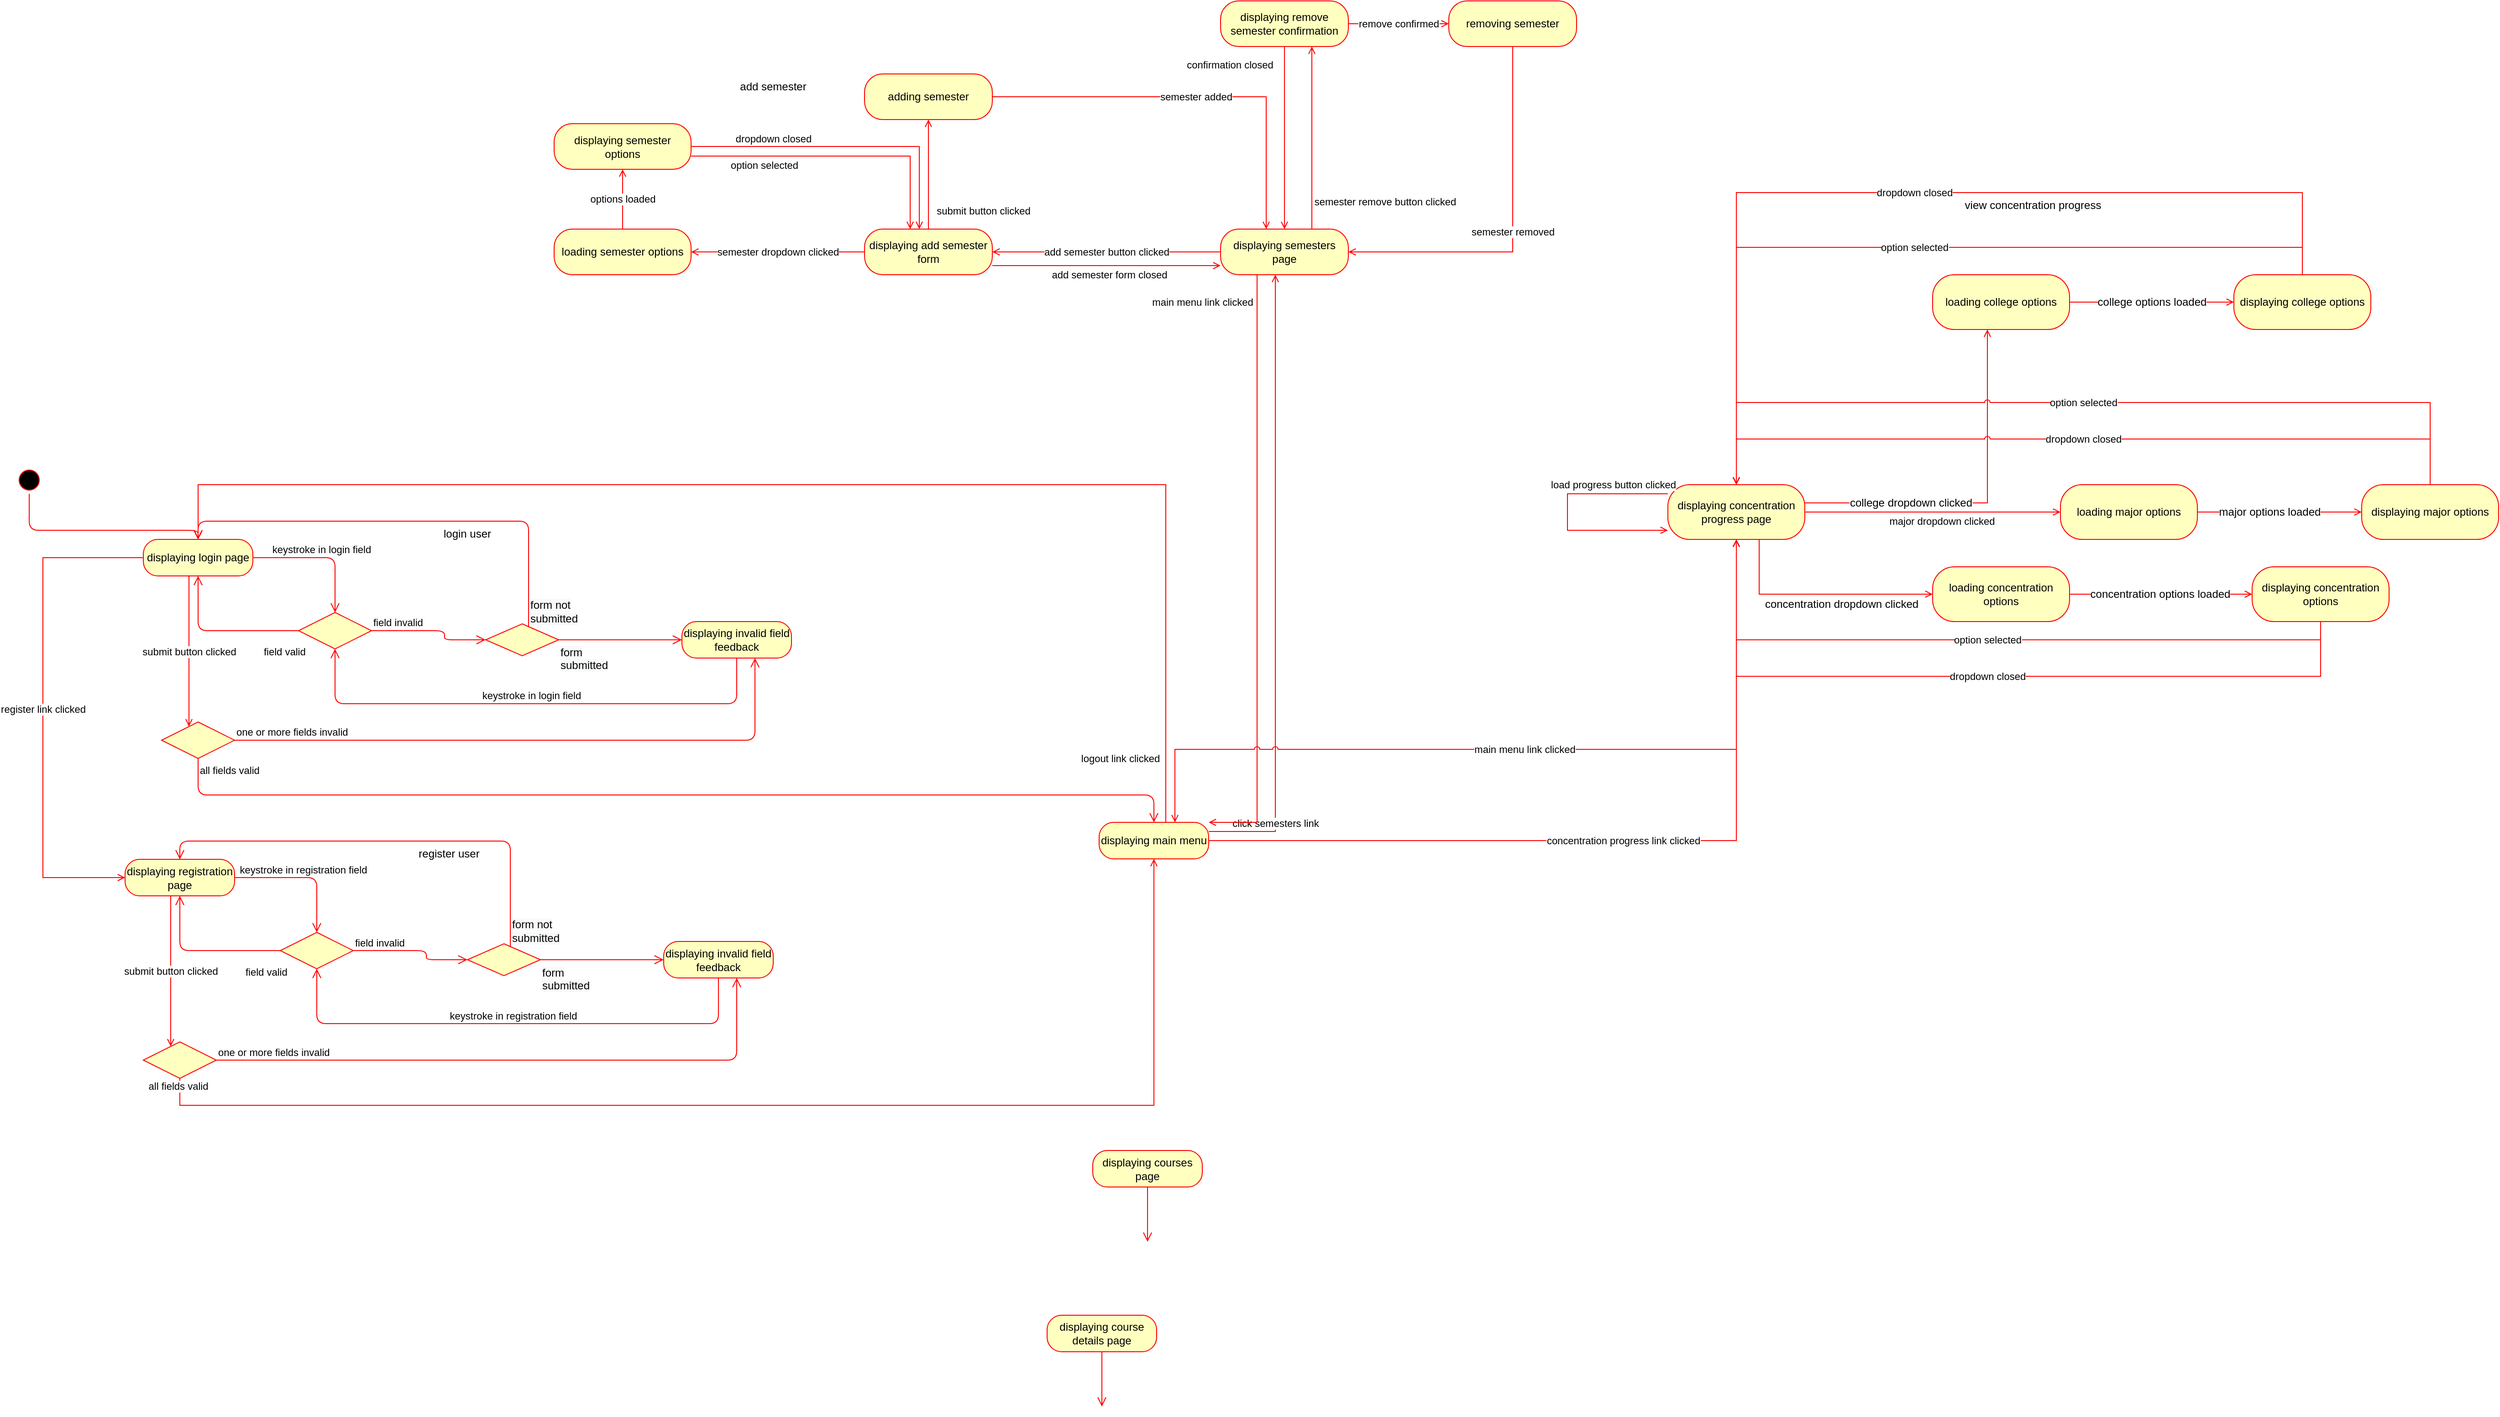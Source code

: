 <?xml version="1.0" encoding="UTF-8"?>
<mxfile compressed="false" version="12.1.7" type="device" pages="1"><diagram id="qxIXQQoXLA4KPB8yL7MM" name="Page-3"><mxGraphModel dx="1956" dy="2103" grid="1" gridSize="10" guides="1" tooltips="1" connect="1" arrows="1" fold="1" page="1" pageScale="1" pageWidth="850" pageHeight="1100" math="0" shadow="0"><root><mxCell id="4MsPIWo7bYqa63KtsmRX-0"/><mxCell id="4MsPIWo7bYqa63KtsmRX-1" parent="4MsPIWo7bYqa63KtsmRX-0"/><mxCell id="jKgChk9jsnmrzc-Fg9rp-60" value="click semesters link" style="edgeStyle=orthogonalEdgeStyle;rounded=0;orthogonalLoop=1;jettySize=auto;html=1;endArrow=open;endFill=0;strokeColor=#FF0000;" parent="4MsPIWo7bYqa63KtsmRX-1" source="jKgChk9jsnmrzc-Fg9rp-0" target="jKgChk9jsnmrzc-Fg9rp-10" edge="1"><mxGeometry x="-0.76" relative="1" as="geometry"><Array as="points"><mxPoint x="1110" y="200"/></Array><mxPoint as="offset"/></mxGeometry></mxCell><mxCell id="jKgChk9jsnmrzc-Fg9rp-61" value="logout link clicked" style="edgeStyle=orthogonalEdgeStyle;rounded=0;orthogonalLoop=1;jettySize=auto;html=1;endArrow=open;endFill=0;strokeColor=#FF0000;" parent="4MsPIWo7bYqa63KtsmRX-1" source="jKgChk9jsnmrzc-Fg9rp-0" target="jKgChk9jsnmrzc-Fg9rp-5" edge="1"><mxGeometry x="-0.436" y="300" relative="1" as="geometry"><Array as="points"><mxPoint x="990" y="-180"/><mxPoint x="-70" y="-180"/></Array><mxPoint as="offset"/></mxGeometry></mxCell><mxCell id="jKgChk9jsnmrzc-Fg9rp-64" value="concentration progress link clicked" style="edgeStyle=orthogonalEdgeStyle;rounded=0;orthogonalLoop=1;jettySize=auto;html=1;endArrow=open;endFill=0;strokeColor=#FF0000;" parent="4MsPIWo7bYqa63KtsmRX-1" source="jKgChk9jsnmrzc-Fg9rp-0" target="jKgChk9jsnmrzc-Fg9rp-62" edge="1"><mxGeometry relative="1" as="geometry"/></mxCell><mxCell id="jKgChk9jsnmrzc-Fg9rp-0" value="displaying main menu" style="rounded=1;whiteSpace=wrap;html=1;arcSize=40;fontColor=#000000;fillColor=#ffffc0;strokeColor=#ff0000;" parent="4MsPIWo7bYqa63KtsmRX-1" vertex="1"><mxGeometry x="917" y="190" width="120" height="40" as="geometry"/></mxCell><mxCell id="jKgChk9jsnmrzc-Fg9rp-43" value="register link clicked" style="edgeStyle=orthogonalEdgeStyle;rounded=0;orthogonalLoop=1;jettySize=auto;html=1;endArrow=open;endFill=0;strokeColor=#FF0000;" parent="4MsPIWo7bYqa63KtsmRX-1" source="jKgChk9jsnmrzc-Fg9rp-5" target="jKgChk9jsnmrzc-Fg9rp-7" edge="1"><mxGeometry relative="1" as="geometry"><Array as="points"><mxPoint x="-100" y="-100"/><mxPoint x="-240" y="-100"/><mxPoint x="-240" y="221"/></Array></mxGeometry></mxCell><mxCell id="jKgChk9jsnmrzc-Fg9rp-96" value="add semester button clicked" style="edgeStyle=orthogonalEdgeStyle;rounded=0;jumpStyle=arc;orthogonalLoop=1;jettySize=auto;html=1;endArrow=open;endFill=0;strokeColor=#FF0000;" parent="4MsPIWo7bYqa63KtsmRX-1" source="jKgChk9jsnmrzc-Fg9rp-10" target="jKgChk9jsnmrzc-Fg9rp-95" edge="1"><mxGeometry relative="1" as="geometry"/></mxCell><mxCell id="jKgChk9jsnmrzc-Fg9rp-110" value="semester remove button clicked" style="edgeStyle=orthogonalEdgeStyle;rounded=0;jumpStyle=arc;orthogonalLoop=1;jettySize=auto;html=1;endArrow=open;endFill=0;strokeColor=#FF0000;" parent="4MsPIWo7bYqa63KtsmRX-1" source="jKgChk9jsnmrzc-Fg9rp-10" target="jKgChk9jsnmrzc-Fg9rp-109" edge="1"><mxGeometry x="0.198" y="-121" relative="1" as="geometry"><Array as="points"><mxPoint x="1150" y="-580"/><mxPoint x="1150" y="-580"/></Array><mxPoint x="-41" y="90" as="offset"/></mxGeometry></mxCell><mxCell id="jKgChk9jsnmrzc-Fg9rp-116" value="main menu link clicked" style="edgeStyle=orthogonalEdgeStyle;rounded=0;jumpStyle=arc;orthogonalLoop=1;jettySize=auto;html=1;endArrow=open;endFill=0;strokeColor=#FF0000;" parent="4MsPIWo7bYqa63KtsmRX-1" source="jKgChk9jsnmrzc-Fg9rp-10" target="jKgChk9jsnmrzc-Fg9rp-0" edge="1"><mxGeometry x="1" y="-570" relative="1" as="geometry"><Array as="points"><mxPoint x="1090" y="190"/></Array><mxPoint x="-7" as="offset"/></mxGeometry></mxCell><mxCell id="jKgChk9jsnmrzc-Fg9rp-10" value="displaying semesters page" style="rounded=1;whiteSpace=wrap;html=1;arcSize=40;fontColor=#000000;fillColor=#ffffc0;strokeColor=#ff0000;" parent="4MsPIWo7bYqa63KtsmRX-1" vertex="1"><mxGeometry x="1050" y="-460" width="140" height="50" as="geometry"/></mxCell><mxCell id="jKgChk9jsnmrzc-Fg9rp-12" value="displaying courses page" style="rounded=1;whiteSpace=wrap;html=1;arcSize=40;fontColor=#000000;fillColor=#ffffc0;strokeColor=#ff0000;" parent="4MsPIWo7bYqa63KtsmRX-1" vertex="1"><mxGeometry x="910" y="549.5" width="120" height="40" as="geometry"/></mxCell><mxCell id="jKgChk9jsnmrzc-Fg9rp-13" value="" style="edgeStyle=orthogonalEdgeStyle;html=1;verticalAlign=bottom;endArrow=open;endSize=8;strokeColor=#ff0000;" parent="4MsPIWo7bYqa63KtsmRX-1" source="jKgChk9jsnmrzc-Fg9rp-12" edge="1"><mxGeometry relative="1" as="geometry"><mxPoint x="970" y="649.5" as="targetPoint"/></mxGeometry></mxCell><mxCell id="jKgChk9jsnmrzc-Fg9rp-14" value="displaying course details page" style="rounded=1;whiteSpace=wrap;html=1;arcSize=40;fontColor=#000000;fillColor=#ffffc0;strokeColor=#ff0000;" parent="4MsPIWo7bYqa63KtsmRX-1" vertex="1"><mxGeometry x="860" y="730" width="120" height="40" as="geometry"/></mxCell><mxCell id="jKgChk9jsnmrzc-Fg9rp-15" value="" style="edgeStyle=orthogonalEdgeStyle;html=1;verticalAlign=bottom;endArrow=open;endSize=8;strokeColor=#ff0000;" parent="4MsPIWo7bYqa63KtsmRX-1" source="jKgChk9jsnmrzc-Fg9rp-14" edge="1"><mxGeometry relative="1" as="geometry"><mxPoint x="920" y="830" as="targetPoint"/></mxGeometry></mxCell><mxCell id="jKgChk9jsnmrzc-Fg9rp-20" value="" style="ellipse;html=1;shape=startState;fillColor=#000000;strokeColor=#ff0000;" parent="4MsPIWo7bYqa63KtsmRX-1" vertex="1"><mxGeometry x="-270" y="-200" width="30" height="30" as="geometry"/></mxCell><mxCell id="jKgChk9jsnmrzc-Fg9rp-21" value="" style="edgeStyle=orthogonalEdgeStyle;html=1;verticalAlign=bottom;endArrow=open;endSize=8;strokeColor=#ff0000;" parent="4MsPIWo7bYqa63KtsmRX-1" source="jKgChk9jsnmrzc-Fg9rp-20" target="jKgChk9jsnmrzc-Fg9rp-5" edge="1"><mxGeometry relative="1" as="geometry"><mxPoint x="-130" y="-180" as="targetPoint"/><Array as="points"><mxPoint x="-255" y="-130"/></Array></mxGeometry></mxCell><mxCell id="jKgChk9jsnmrzc-Fg9rp-40" value="all fields valid" style="edgeStyle=orthogonalEdgeStyle;html=1;align=left;verticalAlign=top;endArrow=open;endSize=8;strokeColor=#ff0000;" parent="4MsPIWo7bYqa63KtsmRX-1" source="jKgChk9jsnmrzc-Fg9rp-38" target="jKgChk9jsnmrzc-Fg9rp-0" edge="1"><mxGeometry x="-1" relative="1" as="geometry"><mxPoint x="-70" y="180" as="targetPoint"/><Array as="points"><mxPoint x="-70" y="160"/><mxPoint x="977" y="160"/></Array></mxGeometry></mxCell><mxCell id="jKgChk9jsnmrzc-Fg9rp-58" value="all fields valid" style="edgeStyle=orthogonalEdgeStyle;rounded=0;orthogonalLoop=1;jettySize=auto;html=1;endArrow=open;endFill=0;strokeColor=#FF0000;" parent="4MsPIWo7bYqa63KtsmRX-1" source="jKgChk9jsnmrzc-Fg9rp-55" target="jKgChk9jsnmrzc-Fg9rp-0" edge="1"><mxGeometry x="-0.957" y="32" relative="1" as="geometry"><Array as="points"><mxPoint x="-90" y="500"/><mxPoint x="977" y="500"/></Array><mxPoint x="-2" y="11" as="offset"/></mxGeometry></mxCell><mxCell id="jKgChk9jsnmrzc-Fg9rp-57" value="login user" style="group;collapsible=1;" parent="4MsPIWo7bYqa63KtsmRX-1" vertex="1" connectable="0"><mxGeometry x="-130" y="-140" width="710" height="260" as="geometry"><mxRectangle x="-130" y="-140" width="80" height="20" as="alternateBounds"/></mxGeometry></mxCell><mxCell id="jKgChk9jsnmrzc-Fg9rp-5" value="displaying login page" style="rounded=1;whiteSpace=wrap;html=1;arcSize=40;fontColor=#000000;fillColor=#ffffc0;strokeColor=#ff0000;" parent="jKgChk9jsnmrzc-Fg9rp-57" vertex="1"><mxGeometry y="20" width="120" height="40" as="geometry"/></mxCell><mxCell id="jKgChk9jsnmrzc-Fg9rp-6" value="keystroke in login field" style="edgeStyle=orthogonalEdgeStyle;html=1;verticalAlign=bottom;endArrow=open;endSize=8;strokeColor=#ff0000;" parent="jKgChk9jsnmrzc-Fg9rp-57" source="jKgChk9jsnmrzc-Fg9rp-5" target="jKgChk9jsnmrzc-Fg9rp-22" edge="1"><mxGeometry relative="1" as="geometry"><mxPoint x="60" y="150" as="targetPoint"/></mxGeometry></mxCell><mxCell id="jKgChk9jsnmrzc-Fg9rp-22" value="" style="rhombus;whiteSpace=wrap;html=1;fillColor=#ffffc0;strokeColor=#ff0000;" parent="jKgChk9jsnmrzc-Fg9rp-57" vertex="1"><mxGeometry x="170" y="100" width="80" height="40" as="geometry"/></mxCell><mxCell id="jKgChk9jsnmrzc-Fg9rp-23" value="field invalid" style="edgeStyle=orthogonalEdgeStyle;html=1;align=left;verticalAlign=bottom;endArrow=open;endSize=8;strokeColor=#ff0000;" parent="jKgChk9jsnmrzc-Fg9rp-57" source="jKgChk9jsnmrzc-Fg9rp-22" target="jKgChk9jsnmrzc-Fg9rp-30" edge="1"><mxGeometry x="-1" relative="1" as="geometry"><mxPoint x="410" y="130.069" as="targetPoint"/><Array as="points"><mxPoint x="330" y="120"/><mxPoint x="330" y="130"/></Array></mxGeometry></mxCell><mxCell id="jKgChk9jsnmrzc-Fg9rp-24" value="field valid" style="edgeStyle=orthogonalEdgeStyle;html=1;align=left;verticalAlign=top;endArrow=open;endSize=8;strokeColor=#ff0000;" parent="jKgChk9jsnmrzc-Fg9rp-57" source="jKgChk9jsnmrzc-Fg9rp-22" target="jKgChk9jsnmrzc-Fg9rp-5" edge="1"><mxGeometry x="-0.523" y="10" relative="1" as="geometry"><mxPoint x="210" y="200" as="targetPoint"/><mxPoint as="offset"/></mxGeometry></mxCell><mxCell id="jKgChk9jsnmrzc-Fg9rp-30" value="" style="rhombus;whiteSpace=wrap;html=1;fillColor=#ffffc0;strokeColor=#ff0000;" parent="jKgChk9jsnmrzc-Fg9rp-57" vertex="1"><mxGeometry x="375" y="112.5" width="80" height="35" as="geometry"/></mxCell><mxCell id="jKgChk9jsnmrzc-Fg9rp-31" value="&lt;span style=&quot;font-size: 12px ; text-align: center ; white-space: normal ; background-color: rgb(248 , 249 , 250)&quot;&gt;form not submitted&lt;/span&gt;" style="edgeStyle=orthogonalEdgeStyle;html=1;align=left;verticalAlign=bottom;endArrow=open;endSize=8;strokeColor=#ff0000;" parent="jKgChk9jsnmrzc-Fg9rp-57" source="jKgChk9jsnmrzc-Fg9rp-30" target="jKgChk9jsnmrzc-Fg9rp-5" edge="1"><mxGeometry x="-1" relative="1" as="geometry"><mxPoint x="520" as="targetPoint"/><Array as="points"><mxPoint x="422"/><mxPoint x="60"/></Array></mxGeometry></mxCell><mxCell id="jKgChk9jsnmrzc-Fg9rp-32" value="&lt;span style=&quot;font-size: 12px ; text-align: center ; white-space: normal ; background-color: rgb(248 , 249 , 250)&quot;&gt;form submitted&lt;/span&gt;" style="edgeStyle=orthogonalEdgeStyle;html=1;align=left;verticalAlign=top;endArrow=open;endSize=8;strokeColor=#ff0000;" parent="jKgChk9jsnmrzc-Fg9rp-57" source="jKgChk9jsnmrzc-Fg9rp-30" target="jKgChk9jsnmrzc-Fg9rp-33" edge="1"><mxGeometry x="-1" relative="1" as="geometry"><mxPoint x="495" y="200" as="targetPoint"/></mxGeometry></mxCell><mxCell id="jKgChk9jsnmrzc-Fg9rp-33" value="displaying invalid field feedback" style="rounded=1;whiteSpace=wrap;html=1;arcSize=40;fontColor=#000000;fillColor=#ffffc0;strokeColor=#ff0000;" parent="jKgChk9jsnmrzc-Fg9rp-57" vertex="1"><mxGeometry x="590" y="110" width="120" height="40" as="geometry"/></mxCell><mxCell id="jKgChk9jsnmrzc-Fg9rp-34" value="keystroke in login field" style="edgeStyle=orthogonalEdgeStyle;html=1;verticalAlign=bottom;endArrow=open;endSize=8;strokeColor=#ff0000;" parent="jKgChk9jsnmrzc-Fg9rp-57" source="jKgChk9jsnmrzc-Fg9rp-33" target="jKgChk9jsnmrzc-Fg9rp-22" edge="1"><mxGeometry relative="1" as="geometry"><mxPoint x="260" y="220" as="targetPoint"/><Array as="points"><mxPoint x="650" y="200"/><mxPoint x="210" y="200"/></Array></mxGeometry></mxCell><mxCell id="jKgChk9jsnmrzc-Fg9rp-38" value="" style="rhombus;whiteSpace=wrap;html=1;fillColor=#ffffc0;strokeColor=#ff0000;" parent="jKgChk9jsnmrzc-Fg9rp-57" vertex="1"><mxGeometry x="20" y="220" width="80" height="40" as="geometry"/></mxCell><mxCell id="jKgChk9jsnmrzc-Fg9rp-42" value="submit button clicked" style="edgeStyle=orthogonalEdgeStyle;rounded=0;orthogonalLoop=1;jettySize=auto;html=1;strokeColor=#FF0000;endArrow=open;endFill=0;" parent="jKgChk9jsnmrzc-Fg9rp-57" source="jKgChk9jsnmrzc-Fg9rp-5" target="jKgChk9jsnmrzc-Fg9rp-38" edge="1"><mxGeometry relative="1" as="geometry"><Array as="points"><mxPoint x="50" y="140"/><mxPoint x="50" y="140"/></Array></mxGeometry></mxCell><mxCell id="jKgChk9jsnmrzc-Fg9rp-39" value="one or more fields invalid" style="edgeStyle=orthogonalEdgeStyle;html=1;align=left;verticalAlign=bottom;endArrow=open;endSize=8;strokeColor=#ff0000;" parent="jKgChk9jsnmrzc-Fg9rp-57" source="jKgChk9jsnmrzc-Fg9rp-38" target="jKgChk9jsnmrzc-Fg9rp-33" edge="1"><mxGeometry x="-1" relative="1" as="geometry"><mxPoint x="770" y="60" as="targetPoint"/><Array as="points"><mxPoint x="670" y="240"/></Array></mxGeometry></mxCell><mxCell id="jKgChk9jsnmrzc-Fg9rp-59" value="register user" style="group;collapsible=1;" parent="4MsPIWo7bYqa63KtsmRX-1" vertex="1" connectable="0"><mxGeometry x="-150" y="210.5" width="710" height="260" as="geometry"><mxRectangle x="-150" y="210.5" width="100" height="20" as="alternateBounds"/></mxGeometry></mxCell><mxCell id="jKgChk9jsnmrzc-Fg9rp-7" value="displaying registration page" style="rounded=1;whiteSpace=wrap;html=1;arcSize=40;fontColor=#000000;fillColor=#ffffc0;strokeColor=#ff0000;" parent="jKgChk9jsnmrzc-Fg9rp-59" vertex="1"><mxGeometry y="20" width="120" height="40" as="geometry"/></mxCell><mxCell id="jKgChk9jsnmrzc-Fg9rp-44" value="submit button clicked" style="edgeStyle=orthogonalEdgeStyle;rounded=0;orthogonalLoop=1;jettySize=auto;html=1;strokeColor=#FF0000;endArrow=open;endFill=0;" parent="jKgChk9jsnmrzc-Fg9rp-59" source="jKgChk9jsnmrzc-Fg9rp-7" target="jKgChk9jsnmrzc-Fg9rp-55" edge="1"><mxGeometry relative="1" as="geometry"><Array as="points"><mxPoint x="50" y="120"/><mxPoint x="50" y="120"/></Array><mxPoint x="49.828" y="60" as="sourcePoint"/></mxGeometry></mxCell><mxCell id="jKgChk9jsnmrzc-Fg9rp-46" value="keystroke in registration field" style="edgeStyle=orthogonalEdgeStyle;html=1;verticalAlign=bottom;endArrow=open;endSize=8;strokeColor=#ff0000;" parent="jKgChk9jsnmrzc-Fg9rp-59" source="jKgChk9jsnmrzc-Fg9rp-7" target="jKgChk9jsnmrzc-Fg9rp-47" edge="1"><mxGeometry relative="1" as="geometry"><mxPoint x="60" y="150" as="targetPoint"/><mxPoint x="120" y="40.069" as="sourcePoint"/></mxGeometry></mxCell><mxCell id="jKgChk9jsnmrzc-Fg9rp-47" value="" style="rhombus;whiteSpace=wrap;html=1;fillColor=#ffffc0;strokeColor=#ff0000;" parent="jKgChk9jsnmrzc-Fg9rp-59" vertex="1"><mxGeometry x="170" y="100" width="80" height="40" as="geometry"/></mxCell><mxCell id="jKgChk9jsnmrzc-Fg9rp-48" value="field invalid" style="edgeStyle=orthogonalEdgeStyle;html=1;align=left;verticalAlign=bottom;endArrow=open;endSize=8;strokeColor=#ff0000;" parent="jKgChk9jsnmrzc-Fg9rp-59" source="jKgChk9jsnmrzc-Fg9rp-47" target="jKgChk9jsnmrzc-Fg9rp-50" edge="1"><mxGeometry x="-1" relative="1" as="geometry"><mxPoint x="410" y="130.069" as="targetPoint"/><Array as="points"><mxPoint x="330" y="120"/><mxPoint x="330" y="130"/></Array></mxGeometry></mxCell><mxCell id="jKgChk9jsnmrzc-Fg9rp-49" value="field valid" style="edgeStyle=orthogonalEdgeStyle;html=1;align=left;verticalAlign=top;endArrow=open;endSize=8;strokeColor=#ff0000;" parent="jKgChk9jsnmrzc-Fg9rp-59" source="jKgChk9jsnmrzc-Fg9rp-47" target="jKgChk9jsnmrzc-Fg9rp-7" edge="1"><mxGeometry x="-0.523" y="10" relative="1" as="geometry"><mxPoint x="60.172" y="60" as="targetPoint"/><mxPoint as="offset"/></mxGeometry></mxCell><mxCell id="jKgChk9jsnmrzc-Fg9rp-50" value="" style="rhombus;whiteSpace=wrap;html=1;fillColor=#ffffc0;strokeColor=#ff0000;" parent="jKgChk9jsnmrzc-Fg9rp-59" vertex="1"><mxGeometry x="375" y="112.5" width="80" height="35" as="geometry"/></mxCell><mxCell id="jKgChk9jsnmrzc-Fg9rp-51" value="&lt;span style=&quot;font-size: 12px ; text-align: center ; white-space: normal ; background-color: rgb(248 , 249 , 250)&quot;&gt;form not submitted&lt;/span&gt;" style="edgeStyle=orthogonalEdgeStyle;html=1;align=left;verticalAlign=bottom;endArrow=open;endSize=8;strokeColor=#ff0000;" parent="jKgChk9jsnmrzc-Fg9rp-59" source="jKgChk9jsnmrzc-Fg9rp-50" target="jKgChk9jsnmrzc-Fg9rp-7" edge="1"><mxGeometry x="-1" relative="1" as="geometry"><mxPoint x="60.172" y="20" as="targetPoint"/><Array as="points"><mxPoint x="422"/><mxPoint x="60"/></Array></mxGeometry></mxCell><mxCell id="jKgChk9jsnmrzc-Fg9rp-52" value="&lt;span style=&quot;font-size: 12px ; text-align: center ; white-space: normal ; background-color: rgb(248 , 249 , 250)&quot;&gt;form submitted&lt;/span&gt;" style="edgeStyle=orthogonalEdgeStyle;html=1;align=left;verticalAlign=top;endArrow=open;endSize=8;strokeColor=#ff0000;" parent="jKgChk9jsnmrzc-Fg9rp-59" source="jKgChk9jsnmrzc-Fg9rp-50" target="jKgChk9jsnmrzc-Fg9rp-53" edge="1"><mxGeometry x="-1" relative="1" as="geometry"><mxPoint x="495" y="200" as="targetPoint"/></mxGeometry></mxCell><mxCell id="jKgChk9jsnmrzc-Fg9rp-53" value="displaying invalid field feedback" style="rounded=1;whiteSpace=wrap;html=1;arcSize=40;fontColor=#000000;fillColor=#ffffc0;strokeColor=#ff0000;" parent="jKgChk9jsnmrzc-Fg9rp-59" vertex="1"><mxGeometry x="590" y="110" width="120" height="40" as="geometry"/></mxCell><mxCell id="jKgChk9jsnmrzc-Fg9rp-54" value="keystroke in registration field" style="edgeStyle=orthogonalEdgeStyle;html=1;verticalAlign=bottom;endArrow=open;endSize=8;strokeColor=#ff0000;" parent="jKgChk9jsnmrzc-Fg9rp-59" source="jKgChk9jsnmrzc-Fg9rp-53" target="jKgChk9jsnmrzc-Fg9rp-47" edge="1"><mxGeometry relative="1" as="geometry"><mxPoint x="260" y="220" as="targetPoint"/><Array as="points"><mxPoint x="650" y="200"/><mxPoint x="210" y="200"/></Array></mxGeometry></mxCell><mxCell id="jKgChk9jsnmrzc-Fg9rp-55" value="" style="rhombus;whiteSpace=wrap;html=1;fillColor=#ffffc0;strokeColor=#ff0000;" parent="jKgChk9jsnmrzc-Fg9rp-59" vertex="1"><mxGeometry x="20" y="220" width="80" height="40" as="geometry"/></mxCell><mxCell id="jKgChk9jsnmrzc-Fg9rp-56" value="one or more fields invalid" style="edgeStyle=orthogonalEdgeStyle;html=1;align=left;verticalAlign=bottom;endArrow=open;endSize=8;strokeColor=#ff0000;" parent="jKgChk9jsnmrzc-Fg9rp-59" source="jKgChk9jsnmrzc-Fg9rp-55" target="jKgChk9jsnmrzc-Fg9rp-53" edge="1"><mxGeometry x="-1" relative="1" as="geometry"><mxPoint x="770" y="60" as="targetPoint"/><Array as="points"><mxPoint x="670" y="240"/></Array></mxGeometry></mxCell><mxCell id="jKgChk9jsnmrzc-Fg9rp-93" value="main menu link clicked" style="edgeStyle=orthogonalEdgeStyle;rounded=0;jumpStyle=arc;orthogonalLoop=1;jettySize=auto;html=1;endArrow=open;endFill=0;strokeColor=#FF0000;" parent="4MsPIWo7bYqa63KtsmRX-1" source="jKgChk9jsnmrzc-Fg9rp-62" target="jKgChk9jsnmrzc-Fg9rp-0" edge="1"><mxGeometry relative="1" as="geometry"><Array as="points"><mxPoint x="1615" y="110"/><mxPoint x="1000" y="110"/></Array></mxGeometry></mxCell><mxCell id="jKgChk9jsnmrzc-Fg9rp-94" value="view concentration progress" style="group;collapsible=1;" parent="4MsPIWo7bYqa63KtsmRX-1" vertex="1" connectable="0"><mxGeometry x="1430" y="-500" width="1020" height="530" as="geometry"><mxRectangle x="1430" y="-500" width="180" height="20" as="alternateBounds"/></mxGeometry></mxCell><mxCell id="jKgChk9jsnmrzc-Fg9rp-62" value="displaying concentration progress page" style="rounded=1;whiteSpace=wrap;html=1;arcSize=40;fontColor=#000000;fillColor=#ffffc0;strokeColor=#ff0000;" parent="jKgChk9jsnmrzc-Fg9rp-94" vertex="1"><mxGeometry x="110" y="320" width="150" height="60" as="geometry"/></mxCell><mxCell id="jKgChk9jsnmrzc-Fg9rp-65" value="loading college options" style="rounded=1;whiteSpace=wrap;html=1;arcSize=40;fontColor=#000000;fillColor=#ffffc0;strokeColor=#ff0000;" parent="jKgChk9jsnmrzc-Fg9rp-94" vertex="1"><mxGeometry x="400" y="90" width="150" height="60" as="geometry"/></mxCell><mxCell id="jKgChk9jsnmrzc-Fg9rp-66" style="edgeStyle=orthogonalEdgeStyle;rounded=0;orthogonalLoop=1;jettySize=auto;html=1;endArrow=open;endFill=0;strokeColor=#FF0000;" parent="jKgChk9jsnmrzc-Fg9rp-94" source="jKgChk9jsnmrzc-Fg9rp-62" target="jKgChk9jsnmrzc-Fg9rp-65" edge="1"><mxGeometry relative="1" as="geometry"><Array as="points"><mxPoint x="460" y="340"/></Array></mxGeometry></mxCell><mxCell id="jKgChk9jsnmrzc-Fg9rp-67" value="college dropdown clicked" style="text;html=1;resizable=0;points=[];align=center;verticalAlign=middle;labelBackgroundColor=#ffffff;" parent="jKgChk9jsnmrzc-Fg9rp-66" vertex="1" connectable="0"><mxGeometry x="-0.069" relative="1" as="geometry"><mxPoint x="-65.5" as="offset"/></mxGeometry></mxCell><mxCell id="jKgChk9jsnmrzc-Fg9rp-71" value="option selected" style="edgeStyle=orthogonalEdgeStyle;rounded=0;orthogonalLoop=1;jettySize=auto;html=1;endArrow=open;endFill=0;strokeColor=#FF0000;" parent="jKgChk9jsnmrzc-Fg9rp-94" source="jKgChk9jsnmrzc-Fg9rp-68" target="jKgChk9jsnmrzc-Fg9rp-62" edge="1"><mxGeometry relative="1" as="geometry"><Array as="points"><mxPoint x="805" y="60"/><mxPoint x="185" y="60"/></Array></mxGeometry></mxCell><mxCell id="jKgChk9jsnmrzc-Fg9rp-72" value="dropdown closed" style="edgeStyle=orthogonalEdgeStyle;rounded=0;orthogonalLoop=1;jettySize=auto;html=1;endArrow=open;endFill=0;strokeColor=#FF0000;" parent="jKgChk9jsnmrzc-Fg9rp-94" source="jKgChk9jsnmrzc-Fg9rp-68" target="jKgChk9jsnmrzc-Fg9rp-62" edge="1"><mxGeometry relative="1" as="geometry"><Array as="points"><mxPoint x="805"/><mxPoint x="185"/></Array></mxGeometry></mxCell><mxCell id="jKgChk9jsnmrzc-Fg9rp-68" value="displaying college options" style="rounded=1;whiteSpace=wrap;html=1;arcSize=40;fontColor=#000000;fillColor=#ffffc0;strokeColor=#ff0000;" parent="jKgChk9jsnmrzc-Fg9rp-94" vertex="1"><mxGeometry x="730" y="90" width="150" height="60" as="geometry"/></mxCell><mxCell id="jKgChk9jsnmrzc-Fg9rp-69" style="edgeStyle=orthogonalEdgeStyle;rounded=0;orthogonalLoop=1;jettySize=auto;html=1;endArrow=open;endFill=0;strokeColor=#FF0000;" parent="jKgChk9jsnmrzc-Fg9rp-94" source="jKgChk9jsnmrzc-Fg9rp-65" target="jKgChk9jsnmrzc-Fg9rp-68" edge="1"><mxGeometry relative="1" as="geometry"/></mxCell><mxCell id="jKgChk9jsnmrzc-Fg9rp-70" value="college options loaded" style="text;html=1;resizable=0;points=[];align=center;verticalAlign=middle;labelBackgroundColor=#ffffff;" parent="jKgChk9jsnmrzc-Fg9rp-69" vertex="1" connectable="0"><mxGeometry x="-0.121" relative="1" as="geometry"><mxPoint x="10.5" as="offset"/></mxGeometry></mxCell><mxCell id="jKgChk9jsnmrzc-Fg9rp-75" value="loading major options" style="rounded=1;whiteSpace=wrap;html=1;arcSize=40;fontColor=#000000;fillColor=#ffffc0;strokeColor=#ff0000;" parent="jKgChk9jsnmrzc-Fg9rp-94" vertex="1"><mxGeometry x="540" y="320" width="150" height="60" as="geometry"/></mxCell><mxCell id="jKgChk9jsnmrzc-Fg9rp-77" value="major dropdown clicked" style="edgeStyle=orthogonalEdgeStyle;rounded=0;orthogonalLoop=1;jettySize=auto;html=1;endArrow=open;endFill=0;strokeColor=#FF0000;" parent="jKgChk9jsnmrzc-Fg9rp-94" source="jKgChk9jsnmrzc-Fg9rp-62" target="jKgChk9jsnmrzc-Fg9rp-75" edge="1"><mxGeometry x="0.071" y="-10" relative="1" as="geometry"><mxPoint as="offset"/></mxGeometry></mxCell><mxCell id="jKgChk9jsnmrzc-Fg9rp-79" value="dropdown closed" style="edgeStyle=orthogonalEdgeStyle;rounded=0;orthogonalLoop=1;jettySize=auto;html=1;endArrow=open;endFill=0;strokeColor=#FF0000;jumpStyle=arc;" parent="jKgChk9jsnmrzc-Fg9rp-94" source="jKgChk9jsnmrzc-Fg9rp-76" target="jKgChk9jsnmrzc-Fg9rp-62" edge="1"><mxGeometry relative="1" as="geometry"><Array as="points"><mxPoint x="945" y="270"/><mxPoint x="185" y="270"/></Array></mxGeometry></mxCell><mxCell id="jKgChk9jsnmrzc-Fg9rp-80" value="option selected" style="edgeStyle=orthogonalEdgeStyle;rounded=0;orthogonalLoop=1;jettySize=auto;html=1;endArrow=open;endFill=0;strokeColor=#FF0000;jumpStyle=arc;" parent="jKgChk9jsnmrzc-Fg9rp-94" source="jKgChk9jsnmrzc-Fg9rp-76" target="jKgChk9jsnmrzc-Fg9rp-62" edge="1"><mxGeometry relative="1" as="geometry"><Array as="points"><mxPoint x="945" y="230"/><mxPoint x="185" y="230"/></Array></mxGeometry></mxCell><mxCell id="jKgChk9jsnmrzc-Fg9rp-76" value="displaying major options" style="rounded=1;whiteSpace=wrap;html=1;arcSize=40;fontColor=#000000;fillColor=#ffffc0;strokeColor=#ff0000;" parent="jKgChk9jsnmrzc-Fg9rp-94" vertex="1"><mxGeometry x="870" y="320" width="150" height="60" as="geometry"/></mxCell><mxCell id="jKgChk9jsnmrzc-Fg9rp-73" style="edgeStyle=orthogonalEdgeStyle;rounded=0;orthogonalLoop=1;jettySize=auto;html=1;endArrow=open;endFill=0;strokeColor=#FF0000;" parent="jKgChk9jsnmrzc-Fg9rp-94" source="jKgChk9jsnmrzc-Fg9rp-75" target="jKgChk9jsnmrzc-Fg9rp-76" edge="1"><mxGeometry relative="1" as="geometry"/></mxCell><mxCell id="jKgChk9jsnmrzc-Fg9rp-74" value="major options loaded" style="text;html=1;resizable=0;points=[];align=center;verticalAlign=middle;labelBackgroundColor=#ffffff;" parent="jKgChk9jsnmrzc-Fg9rp-73" vertex="1" connectable="0"><mxGeometry x="-0.121" relative="1" as="geometry"><mxPoint as="offset"/></mxGeometry></mxCell><mxCell id="jKgChk9jsnmrzc-Fg9rp-83" value="loading concentration options" style="rounded=1;whiteSpace=wrap;html=1;arcSize=40;fontColor=#000000;fillColor=#ffffc0;strokeColor=#ff0000;" parent="jKgChk9jsnmrzc-Fg9rp-94" vertex="1"><mxGeometry x="400" y="410" width="150" height="60" as="geometry"/></mxCell><mxCell id="jKgChk9jsnmrzc-Fg9rp-85" style="edgeStyle=orthogonalEdgeStyle;rounded=0;jumpStyle=arc;orthogonalLoop=1;jettySize=auto;html=1;endArrow=open;endFill=0;strokeColor=#FF0000;" parent="jKgChk9jsnmrzc-Fg9rp-94" source="jKgChk9jsnmrzc-Fg9rp-62" target="jKgChk9jsnmrzc-Fg9rp-83" edge="1"><mxGeometry relative="1" as="geometry"><Array as="points"><mxPoint x="210" y="440"/></Array></mxGeometry></mxCell><mxCell id="jKgChk9jsnmrzc-Fg9rp-91" value="concentration dropdown clicked" style="text;html=1;resizable=0;points=[];align=center;verticalAlign=middle;labelBackgroundColor=#ffffff;" parent="jKgChk9jsnmrzc-Fg9rp-85" vertex="1" connectable="0"><mxGeometry x="0.357" y="-1" relative="1" as="geometry"><mxPoint x="-20" y="9.5" as="offset"/></mxGeometry></mxCell><mxCell id="jKgChk9jsnmrzc-Fg9rp-86" value="option selected" style="edgeStyle=orthogonalEdgeStyle;rounded=0;jumpStyle=arc;orthogonalLoop=1;jettySize=auto;html=1;entryX=0.5;entryY=1;entryDx=0;entryDy=0;endArrow=open;endFill=0;strokeColor=#FF0000;" parent="jKgChk9jsnmrzc-Fg9rp-94" source="jKgChk9jsnmrzc-Fg9rp-84" target="jKgChk9jsnmrzc-Fg9rp-62" edge="1"><mxGeometry relative="1" as="geometry"><Array as="points"><mxPoint x="825" y="490"/><mxPoint x="185" y="490"/></Array></mxGeometry></mxCell><mxCell id="jKgChk9jsnmrzc-Fg9rp-87" value="dropdown closed" style="edgeStyle=orthogonalEdgeStyle;rounded=0;jumpStyle=arc;orthogonalLoop=1;jettySize=auto;html=1;endArrow=open;endFill=0;strokeColor=#FF0000;" parent="jKgChk9jsnmrzc-Fg9rp-94" source="jKgChk9jsnmrzc-Fg9rp-84" target="jKgChk9jsnmrzc-Fg9rp-62" edge="1"><mxGeometry relative="1" as="geometry"><Array as="points"><mxPoint x="825" y="530"/><mxPoint x="185" y="530"/></Array></mxGeometry></mxCell><mxCell id="jKgChk9jsnmrzc-Fg9rp-84" value="displaying concentration options" style="rounded=1;whiteSpace=wrap;html=1;arcSize=40;fontColor=#000000;fillColor=#ffffc0;strokeColor=#ff0000;" parent="jKgChk9jsnmrzc-Fg9rp-94" vertex="1"><mxGeometry x="750" y="410" width="150" height="60" as="geometry"/></mxCell><mxCell id="jKgChk9jsnmrzc-Fg9rp-81" style="edgeStyle=orthogonalEdgeStyle;rounded=0;orthogonalLoop=1;jettySize=auto;html=1;endArrow=open;endFill=0;strokeColor=#FF0000;" parent="jKgChk9jsnmrzc-Fg9rp-94" source="jKgChk9jsnmrzc-Fg9rp-83" target="jKgChk9jsnmrzc-Fg9rp-84" edge="1"><mxGeometry relative="1" as="geometry"/></mxCell><mxCell id="jKgChk9jsnmrzc-Fg9rp-82" value="concentration options loaded" style="text;html=1;resizable=0;points=[];align=center;verticalAlign=middle;labelBackgroundColor=#ffffff;" parent="jKgChk9jsnmrzc-Fg9rp-81" vertex="1" connectable="0"><mxGeometry x="-0.121" relative="1" as="geometry"><mxPoint x="10.5" as="offset"/></mxGeometry></mxCell><mxCell id="jKgChk9jsnmrzc-Fg9rp-92" value="load progress button clicked" style="edgeStyle=orthogonalEdgeStyle;rounded=0;jumpStyle=arc;orthogonalLoop=1;jettySize=auto;html=1;endArrow=open;endFill=0;strokeColor=#FF0000;" parent="jKgChk9jsnmrzc-Fg9rp-94" source="jKgChk9jsnmrzc-Fg9rp-62" target="jKgChk9jsnmrzc-Fg9rp-62" edge="1"><mxGeometry x="-0.538" y="-10" relative="1" as="geometry"><Array as="points"><mxPoint y="330"/></Array><mxPoint as="offset"/></mxGeometry></mxCell><mxCell id="jKgChk9jsnmrzc-Fg9rp-107" value="add semester form closed" style="edgeStyle=orthogonalEdgeStyle;rounded=0;jumpStyle=arc;orthogonalLoop=1;jettySize=auto;html=1;endArrow=open;endFill=0;strokeColor=#FF0000;" parent="4MsPIWo7bYqa63KtsmRX-1" source="jKgChk9jsnmrzc-Fg9rp-95" target="jKgChk9jsnmrzc-Fg9rp-10" edge="1"><mxGeometry x="0.102" y="-14" relative="1" as="geometry"><Array as="points"><mxPoint x="960" y="-420"/><mxPoint x="960" y="-420"/></Array><mxPoint x="-10" y="-4" as="offset"/></mxGeometry></mxCell><mxCell id="jKgChk9jsnmrzc-Fg9rp-106" value="semester added" style="edgeStyle=orthogonalEdgeStyle;rounded=0;jumpStyle=arc;orthogonalLoop=1;jettySize=auto;html=1;endArrow=open;endFill=0;strokeColor=#FF0000;" parent="4MsPIWo7bYqa63KtsmRX-1" source="jKgChk9jsnmrzc-Fg9rp-104" target="jKgChk9jsnmrzc-Fg9rp-10" edge="1"><mxGeometry relative="1" as="geometry"><Array as="points"><mxPoint x="1100" y="-605"/></Array></mxGeometry></mxCell><mxCell id="jKgChk9jsnmrzc-Fg9rp-108" value="add semester" style="group;collapsible=1;" parent="4MsPIWo7bYqa63KtsmRX-1" vertex="1" connectable="0"><mxGeometry x="320" y="-630" width="480" height="220" as="geometry"><mxRectangle x="320" y="-630" width="110" height="20" as="alternateBounds"/></mxGeometry></mxCell><mxCell id="jKgChk9jsnmrzc-Fg9rp-95" value="displaying add semester form" style="rounded=1;whiteSpace=wrap;html=1;arcSize=40;fontColor=#000000;fillColor=#ffffc0;strokeColor=#ff0000;" parent="jKgChk9jsnmrzc-Fg9rp-108" vertex="1"><mxGeometry x="340" y="170" width="140" height="50" as="geometry"/></mxCell><mxCell id="jKgChk9jsnmrzc-Fg9rp-97" value="loading semester options" style="rounded=1;whiteSpace=wrap;html=1;arcSize=40;fontColor=#000000;fillColor=#ffffc0;strokeColor=#ff0000;" parent="jKgChk9jsnmrzc-Fg9rp-108" vertex="1"><mxGeometry y="170" width="150" height="50" as="geometry"/></mxCell><mxCell id="jKgChk9jsnmrzc-Fg9rp-98" value="semester dropdown clicked" style="edgeStyle=orthogonalEdgeStyle;rounded=0;jumpStyle=arc;orthogonalLoop=1;jettySize=auto;html=1;endArrow=open;endFill=0;strokeColor=#FF0000;" parent="jKgChk9jsnmrzc-Fg9rp-108" source="jKgChk9jsnmrzc-Fg9rp-95" target="jKgChk9jsnmrzc-Fg9rp-97" edge="1"><mxGeometry relative="1" as="geometry"><mxPoint as="offset"/></mxGeometry></mxCell><mxCell id="jKgChk9jsnmrzc-Fg9rp-102" value="option selected" style="edgeStyle=orthogonalEdgeStyle;rounded=0;jumpStyle=arc;orthogonalLoop=1;jettySize=auto;html=1;endArrow=open;endFill=0;strokeColor=#FF0000;" parent="jKgChk9jsnmrzc-Fg9rp-108" source="jKgChk9jsnmrzc-Fg9rp-99" target="jKgChk9jsnmrzc-Fg9rp-95" edge="1"><mxGeometry x="-0.501" y="-10" relative="1" as="geometry"><Array as="points"><mxPoint x="390" y="90"/></Array><mxPoint as="offset"/></mxGeometry></mxCell><mxCell id="jKgChk9jsnmrzc-Fg9rp-103" value="dropdown closed" style="edgeStyle=orthogonalEdgeStyle;rounded=0;jumpStyle=arc;orthogonalLoop=1;jettySize=auto;html=1;endArrow=open;endFill=0;strokeColor=#FF0000;" parent="jKgChk9jsnmrzc-Fg9rp-108" source="jKgChk9jsnmrzc-Fg9rp-99" target="jKgChk9jsnmrzc-Fg9rp-95" edge="1"><mxGeometry x="-0.471" y="9" relative="1" as="geometry"><Array as="points"><mxPoint x="400" y="79"/></Array><mxPoint as="offset"/></mxGeometry></mxCell><mxCell id="jKgChk9jsnmrzc-Fg9rp-99" value="displaying semester options" style="rounded=1;whiteSpace=wrap;html=1;arcSize=40;fontColor=#000000;fillColor=#ffffc0;strokeColor=#ff0000;" parent="jKgChk9jsnmrzc-Fg9rp-108" vertex="1"><mxGeometry y="54.5" width="150" height="50" as="geometry"/></mxCell><mxCell id="jKgChk9jsnmrzc-Fg9rp-100" value="options loaded" style="edgeStyle=orthogonalEdgeStyle;rounded=0;jumpStyle=arc;orthogonalLoop=1;jettySize=auto;html=1;endArrow=open;endFill=0;strokeColor=#FF0000;" parent="jKgChk9jsnmrzc-Fg9rp-108" source="jKgChk9jsnmrzc-Fg9rp-97" target="jKgChk9jsnmrzc-Fg9rp-99" edge="1"><mxGeometry relative="1" as="geometry"/></mxCell><mxCell id="jKgChk9jsnmrzc-Fg9rp-104" value="adding semester" style="rounded=1;whiteSpace=wrap;html=1;arcSize=40;fontColor=#000000;fillColor=#ffffc0;strokeColor=#ff0000;" parent="jKgChk9jsnmrzc-Fg9rp-108" vertex="1"><mxGeometry x="340" width="140" height="50" as="geometry"/></mxCell><mxCell id="jKgChk9jsnmrzc-Fg9rp-105" value="submit button clicked" style="edgeStyle=orthogonalEdgeStyle;rounded=0;jumpStyle=arc;orthogonalLoop=1;jettySize=auto;html=1;endArrow=open;endFill=0;strokeColor=#FF0000;" parent="jKgChk9jsnmrzc-Fg9rp-108" source="jKgChk9jsnmrzc-Fg9rp-95" target="jKgChk9jsnmrzc-Fg9rp-104" edge="1"><mxGeometry x="-0.667" y="-60" relative="1" as="geometry"><mxPoint as="offset"/></mxGeometry></mxCell><mxCell id="jKgChk9jsnmrzc-Fg9rp-111" value="confirmation closed" style="edgeStyle=orthogonalEdgeStyle;rounded=0;jumpStyle=arc;orthogonalLoop=1;jettySize=auto;html=1;endArrow=open;endFill=0;strokeColor=#FF0000;" parent="4MsPIWo7bYqa63KtsmRX-1" source="jKgChk9jsnmrzc-Fg9rp-109" target="jKgChk9jsnmrzc-Fg9rp-10" edge="1"><mxGeometry x="-0.8" y="-60" relative="1" as="geometry"><Array as="points"><mxPoint x="1120" y="-630"/><mxPoint x="1120" y="-630"/></Array><mxPoint as="offset"/></mxGeometry></mxCell><mxCell id="jKgChk9jsnmrzc-Fg9rp-113" value="remove confirmed" style="edgeStyle=orthogonalEdgeStyle;rounded=0;jumpStyle=arc;orthogonalLoop=1;jettySize=auto;html=1;endArrow=open;endFill=0;strokeColor=#FF0000;" parent="4MsPIWo7bYqa63KtsmRX-1" source="jKgChk9jsnmrzc-Fg9rp-109" target="jKgChk9jsnmrzc-Fg9rp-112" edge="1"><mxGeometry relative="1" as="geometry"/></mxCell><mxCell id="jKgChk9jsnmrzc-Fg9rp-109" value="displaying remove semester confirmation" style="rounded=1;whiteSpace=wrap;html=1;arcSize=40;fontColor=#000000;fillColor=#ffffc0;strokeColor=#ff0000;" parent="4MsPIWo7bYqa63KtsmRX-1" vertex="1"><mxGeometry x="1050" y="-710" width="140" height="50" as="geometry"/></mxCell><mxCell id="jKgChk9jsnmrzc-Fg9rp-115" value="semester removed" style="edgeStyle=orthogonalEdgeStyle;rounded=0;jumpStyle=arc;orthogonalLoop=1;jettySize=auto;html=1;endArrow=open;endFill=0;strokeColor=#FF0000;" parent="4MsPIWo7bYqa63KtsmRX-1" source="jKgChk9jsnmrzc-Fg9rp-112" target="jKgChk9jsnmrzc-Fg9rp-10" edge="1"><mxGeometry relative="1" as="geometry"><Array as="points"><mxPoint x="1370" y="-435"/></Array></mxGeometry></mxCell><mxCell id="jKgChk9jsnmrzc-Fg9rp-112" value="removing semester" style="rounded=1;whiteSpace=wrap;html=1;arcSize=40;fontColor=#000000;fillColor=#ffffc0;strokeColor=#ff0000;" parent="4MsPIWo7bYqa63KtsmRX-1" vertex="1"><mxGeometry x="1300" y="-710" width="140" height="50" as="geometry"/></mxCell></root></mxGraphModel></diagram></mxfile>